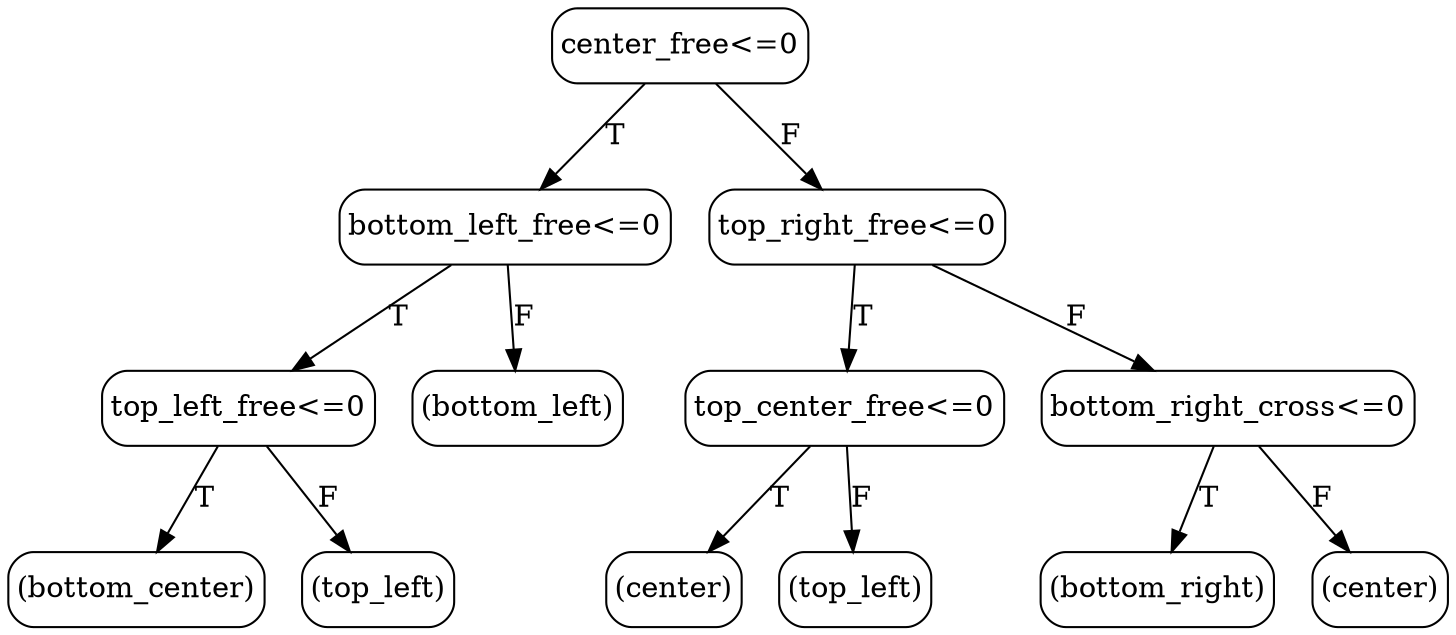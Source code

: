 // decision tree
digraph {
	3 [label="(bottom_center)" margin="0.05,0.05" shape=box style=rounded]
	4 [label="(top_left)" margin="0.05,0.05" shape=box style=rounded]
	2 [label="top_left_free<=0" margin="0.05,0.05" shape=box style=rounded]
	2 -> 3 [label=T]
	2 -> 4 [label=F]
	5 [label="(bottom_left)" margin="0.05,0.05" shape=box style=rounded]
	1 [label="bottom_left_free<=0" margin="0.05,0.05" shape=box style=rounded]
	1 -> 2 [label=T]
	1 -> 5 [label=F]
	10 [label="(center)" margin="0.05,0.05" shape=box style=rounded]
	11 [label="(top_left)" margin="0.05,0.05" shape=box style=rounded]
	9 [label="top_center_free<=0" margin="0.05,0.05" shape=box style=rounded]
	9 -> 10 [label=T]
	9 -> 11 [label=F]
	13 [label="(bottom_right)" margin="0.05,0.05" shape=box style=rounded]
	14 [label="(center)" margin="0.05,0.05" shape=box style=rounded]
	12 [label="bottom_right_cross<=0" margin="0.05,0.05" shape=box style=rounded]
	12 -> 13 [label=T]
	12 -> 14 [label=F]
	8 [label="top_right_free<=0" margin="0.05,0.05" shape=box style=rounded]
	8 -> 9 [label=T]
	8 -> 12 [label=F]
	0 [label="center_free<=0" margin="0.05,0.05" shape=box style=rounded]
	0 -> 1 [label=T]
	0 -> 8 [label=F]
}
